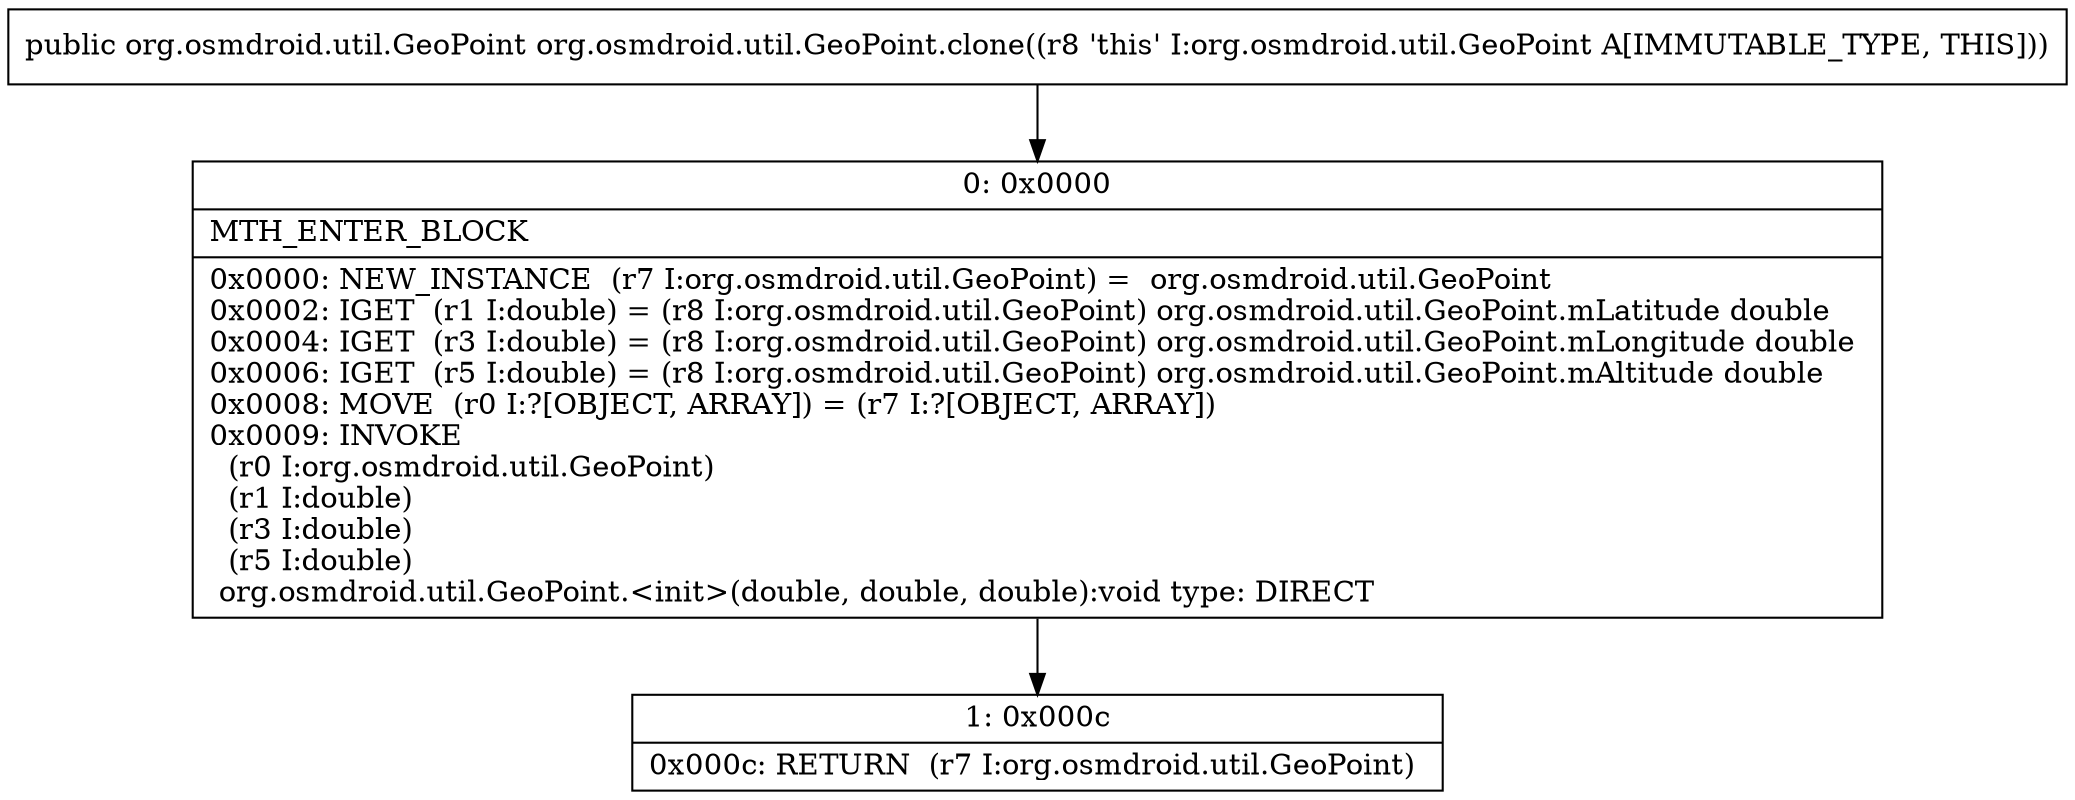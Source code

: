 digraph "CFG fororg.osmdroid.util.GeoPoint.clone()Lorg\/osmdroid\/util\/GeoPoint;" {
Node_0 [shape=record,label="{0\:\ 0x0000|MTH_ENTER_BLOCK\l|0x0000: NEW_INSTANCE  (r7 I:org.osmdroid.util.GeoPoint) =  org.osmdroid.util.GeoPoint \l0x0002: IGET  (r1 I:double) = (r8 I:org.osmdroid.util.GeoPoint) org.osmdroid.util.GeoPoint.mLatitude double \l0x0004: IGET  (r3 I:double) = (r8 I:org.osmdroid.util.GeoPoint) org.osmdroid.util.GeoPoint.mLongitude double \l0x0006: IGET  (r5 I:double) = (r8 I:org.osmdroid.util.GeoPoint) org.osmdroid.util.GeoPoint.mAltitude double \l0x0008: MOVE  (r0 I:?[OBJECT, ARRAY]) = (r7 I:?[OBJECT, ARRAY]) \l0x0009: INVOKE  \l  (r0 I:org.osmdroid.util.GeoPoint)\l  (r1 I:double)\l  (r3 I:double)\l  (r5 I:double)\l org.osmdroid.util.GeoPoint.\<init\>(double, double, double):void type: DIRECT \l}"];
Node_1 [shape=record,label="{1\:\ 0x000c|0x000c: RETURN  (r7 I:org.osmdroid.util.GeoPoint) \l}"];
MethodNode[shape=record,label="{public org.osmdroid.util.GeoPoint org.osmdroid.util.GeoPoint.clone((r8 'this' I:org.osmdroid.util.GeoPoint A[IMMUTABLE_TYPE, THIS])) }"];
MethodNode -> Node_0;
Node_0 -> Node_1;
}

